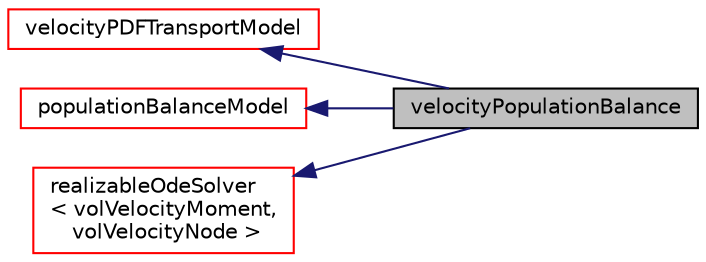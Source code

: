 digraph "velocityPopulationBalance"
{
  bgcolor="transparent";
  edge [fontname="Helvetica",fontsize="10",labelfontname="Helvetica",labelfontsize="10"];
  node [fontname="Helvetica",fontsize="10",shape=record];
  rankdir="LR";
  Node8 [label="velocityPopulationBalance",height=0.2,width=0.4,color="black", fillcolor="grey75", style="filled", fontcolor="black"];
  Node9 -> Node8 [dir="back",color="midnightblue",fontsize="10",style="solid",fontname="Helvetica"];
  Node9 [label="velocityPDFTransportModel",height=0.2,width=0.4,color="red",URL="$a02064.html"];
  Node22 -> Node8 [dir="back",color="midnightblue",fontsize="10",style="solid",fontname="Helvetica"];
  Node22 [label="populationBalanceModel",height=0.2,width=0.4,color="red",URL="$a02076.html",tooltip="Abstract class for the run-time selection of the population balance model. "];
  Node24 -> Node8 [dir="back",color="midnightblue",fontsize="10",style="solid",fontname="Helvetica"];
  Node24 [label="realizableOdeSolver\l\< volVelocityMoment,\l volVelocityNode \>",height=0.2,width=0.4,color="red",URL="$a02256.html"];
}
